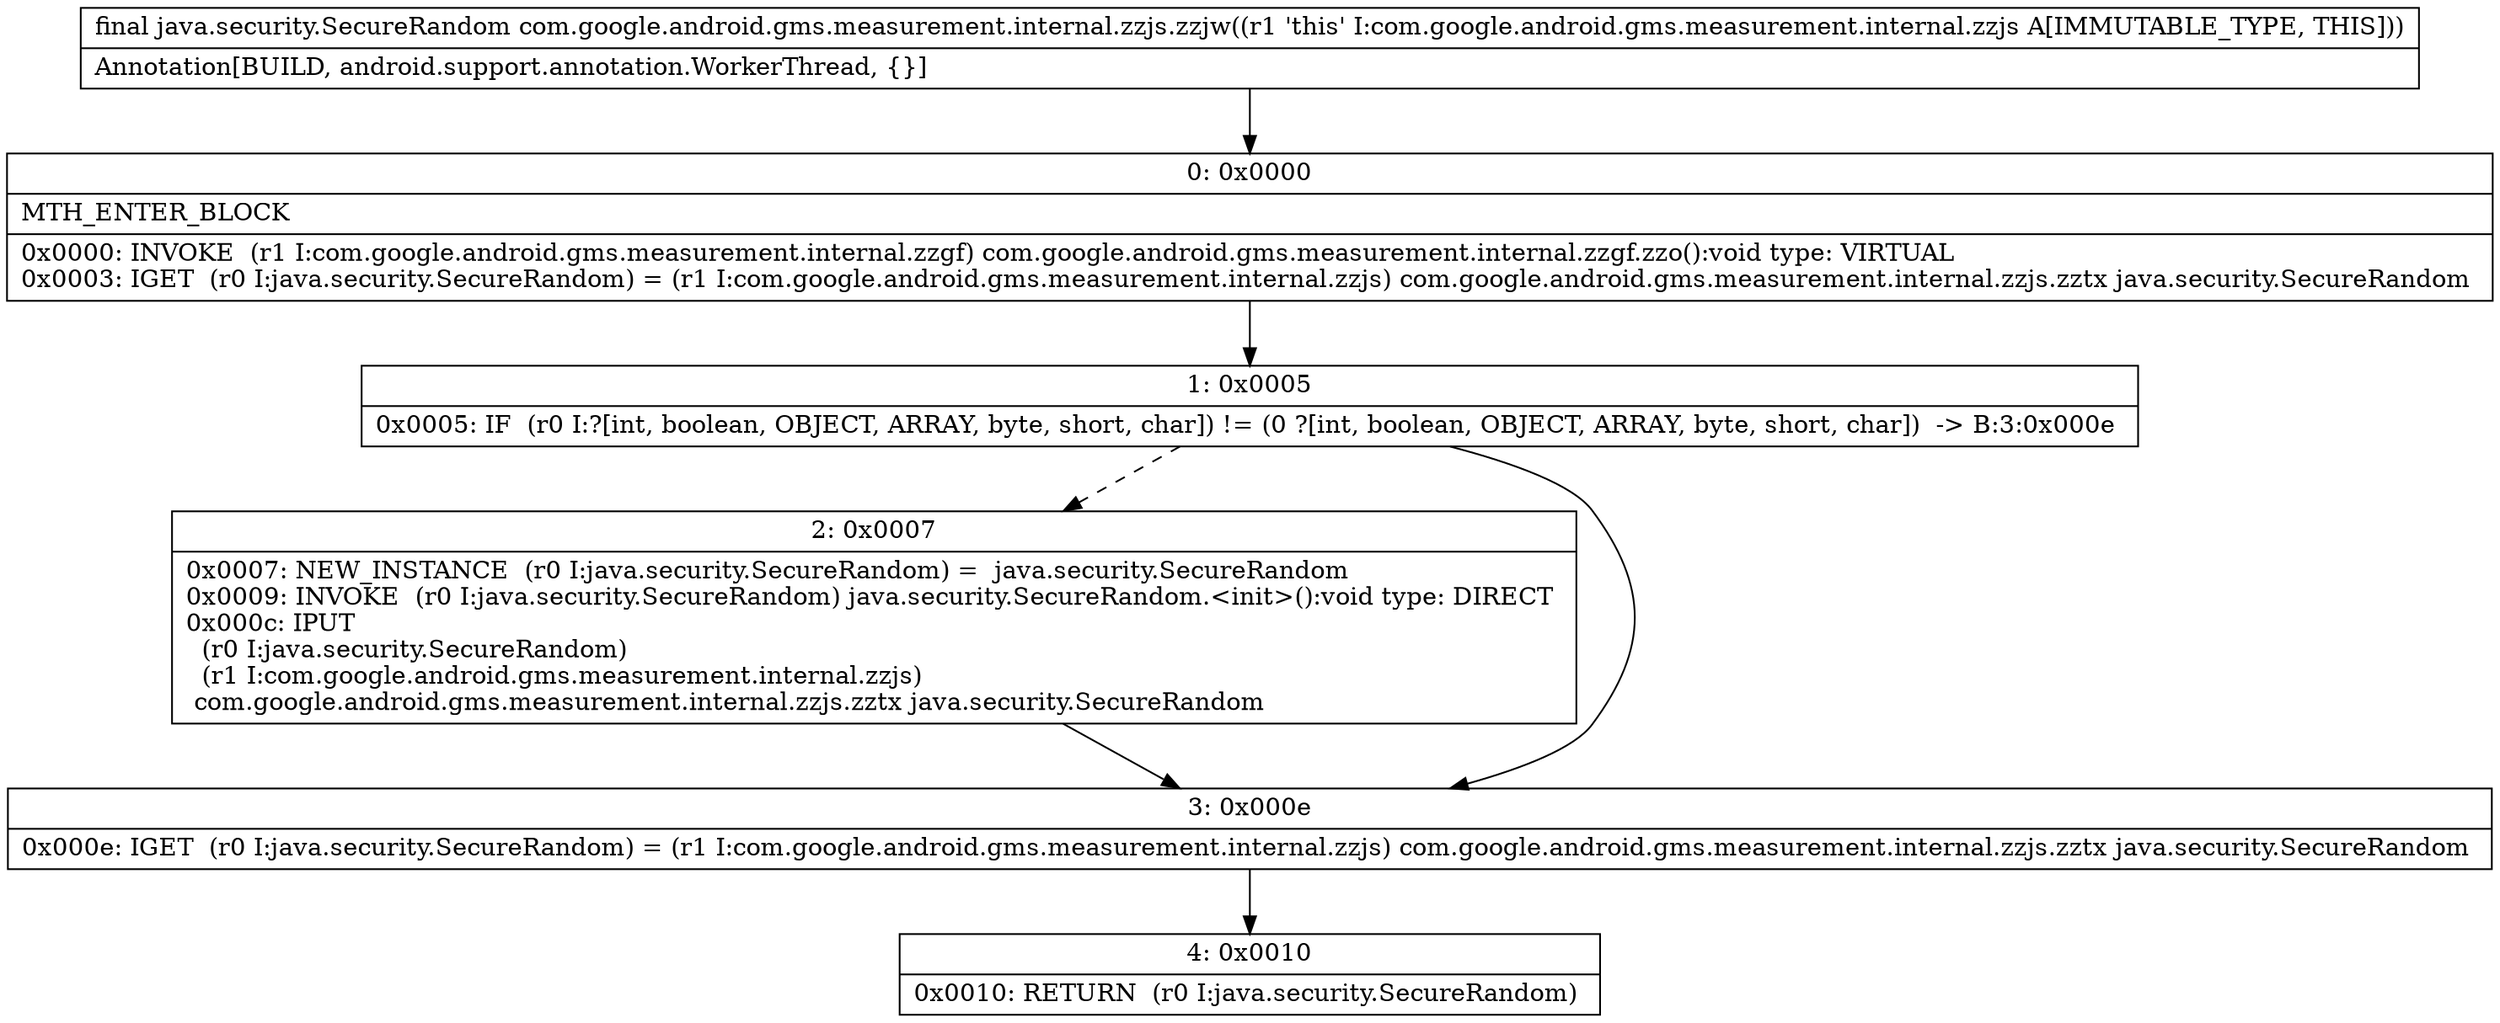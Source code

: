 digraph "CFG forcom.google.android.gms.measurement.internal.zzjs.zzjw()Ljava\/security\/SecureRandom;" {
Node_0 [shape=record,label="{0\:\ 0x0000|MTH_ENTER_BLOCK\l|0x0000: INVOKE  (r1 I:com.google.android.gms.measurement.internal.zzgf) com.google.android.gms.measurement.internal.zzgf.zzo():void type: VIRTUAL \l0x0003: IGET  (r0 I:java.security.SecureRandom) = (r1 I:com.google.android.gms.measurement.internal.zzjs) com.google.android.gms.measurement.internal.zzjs.zztx java.security.SecureRandom \l}"];
Node_1 [shape=record,label="{1\:\ 0x0005|0x0005: IF  (r0 I:?[int, boolean, OBJECT, ARRAY, byte, short, char]) != (0 ?[int, boolean, OBJECT, ARRAY, byte, short, char])  \-\> B:3:0x000e \l}"];
Node_2 [shape=record,label="{2\:\ 0x0007|0x0007: NEW_INSTANCE  (r0 I:java.security.SecureRandom) =  java.security.SecureRandom \l0x0009: INVOKE  (r0 I:java.security.SecureRandom) java.security.SecureRandom.\<init\>():void type: DIRECT \l0x000c: IPUT  \l  (r0 I:java.security.SecureRandom)\l  (r1 I:com.google.android.gms.measurement.internal.zzjs)\l com.google.android.gms.measurement.internal.zzjs.zztx java.security.SecureRandom \l}"];
Node_3 [shape=record,label="{3\:\ 0x000e|0x000e: IGET  (r0 I:java.security.SecureRandom) = (r1 I:com.google.android.gms.measurement.internal.zzjs) com.google.android.gms.measurement.internal.zzjs.zztx java.security.SecureRandom \l}"];
Node_4 [shape=record,label="{4\:\ 0x0010|0x0010: RETURN  (r0 I:java.security.SecureRandom) \l}"];
MethodNode[shape=record,label="{final java.security.SecureRandom com.google.android.gms.measurement.internal.zzjs.zzjw((r1 'this' I:com.google.android.gms.measurement.internal.zzjs A[IMMUTABLE_TYPE, THIS]))  | Annotation[BUILD, android.support.annotation.WorkerThread, \{\}]\l}"];
MethodNode -> Node_0;
Node_0 -> Node_1;
Node_1 -> Node_2[style=dashed];
Node_1 -> Node_3;
Node_2 -> Node_3;
Node_3 -> Node_4;
}


